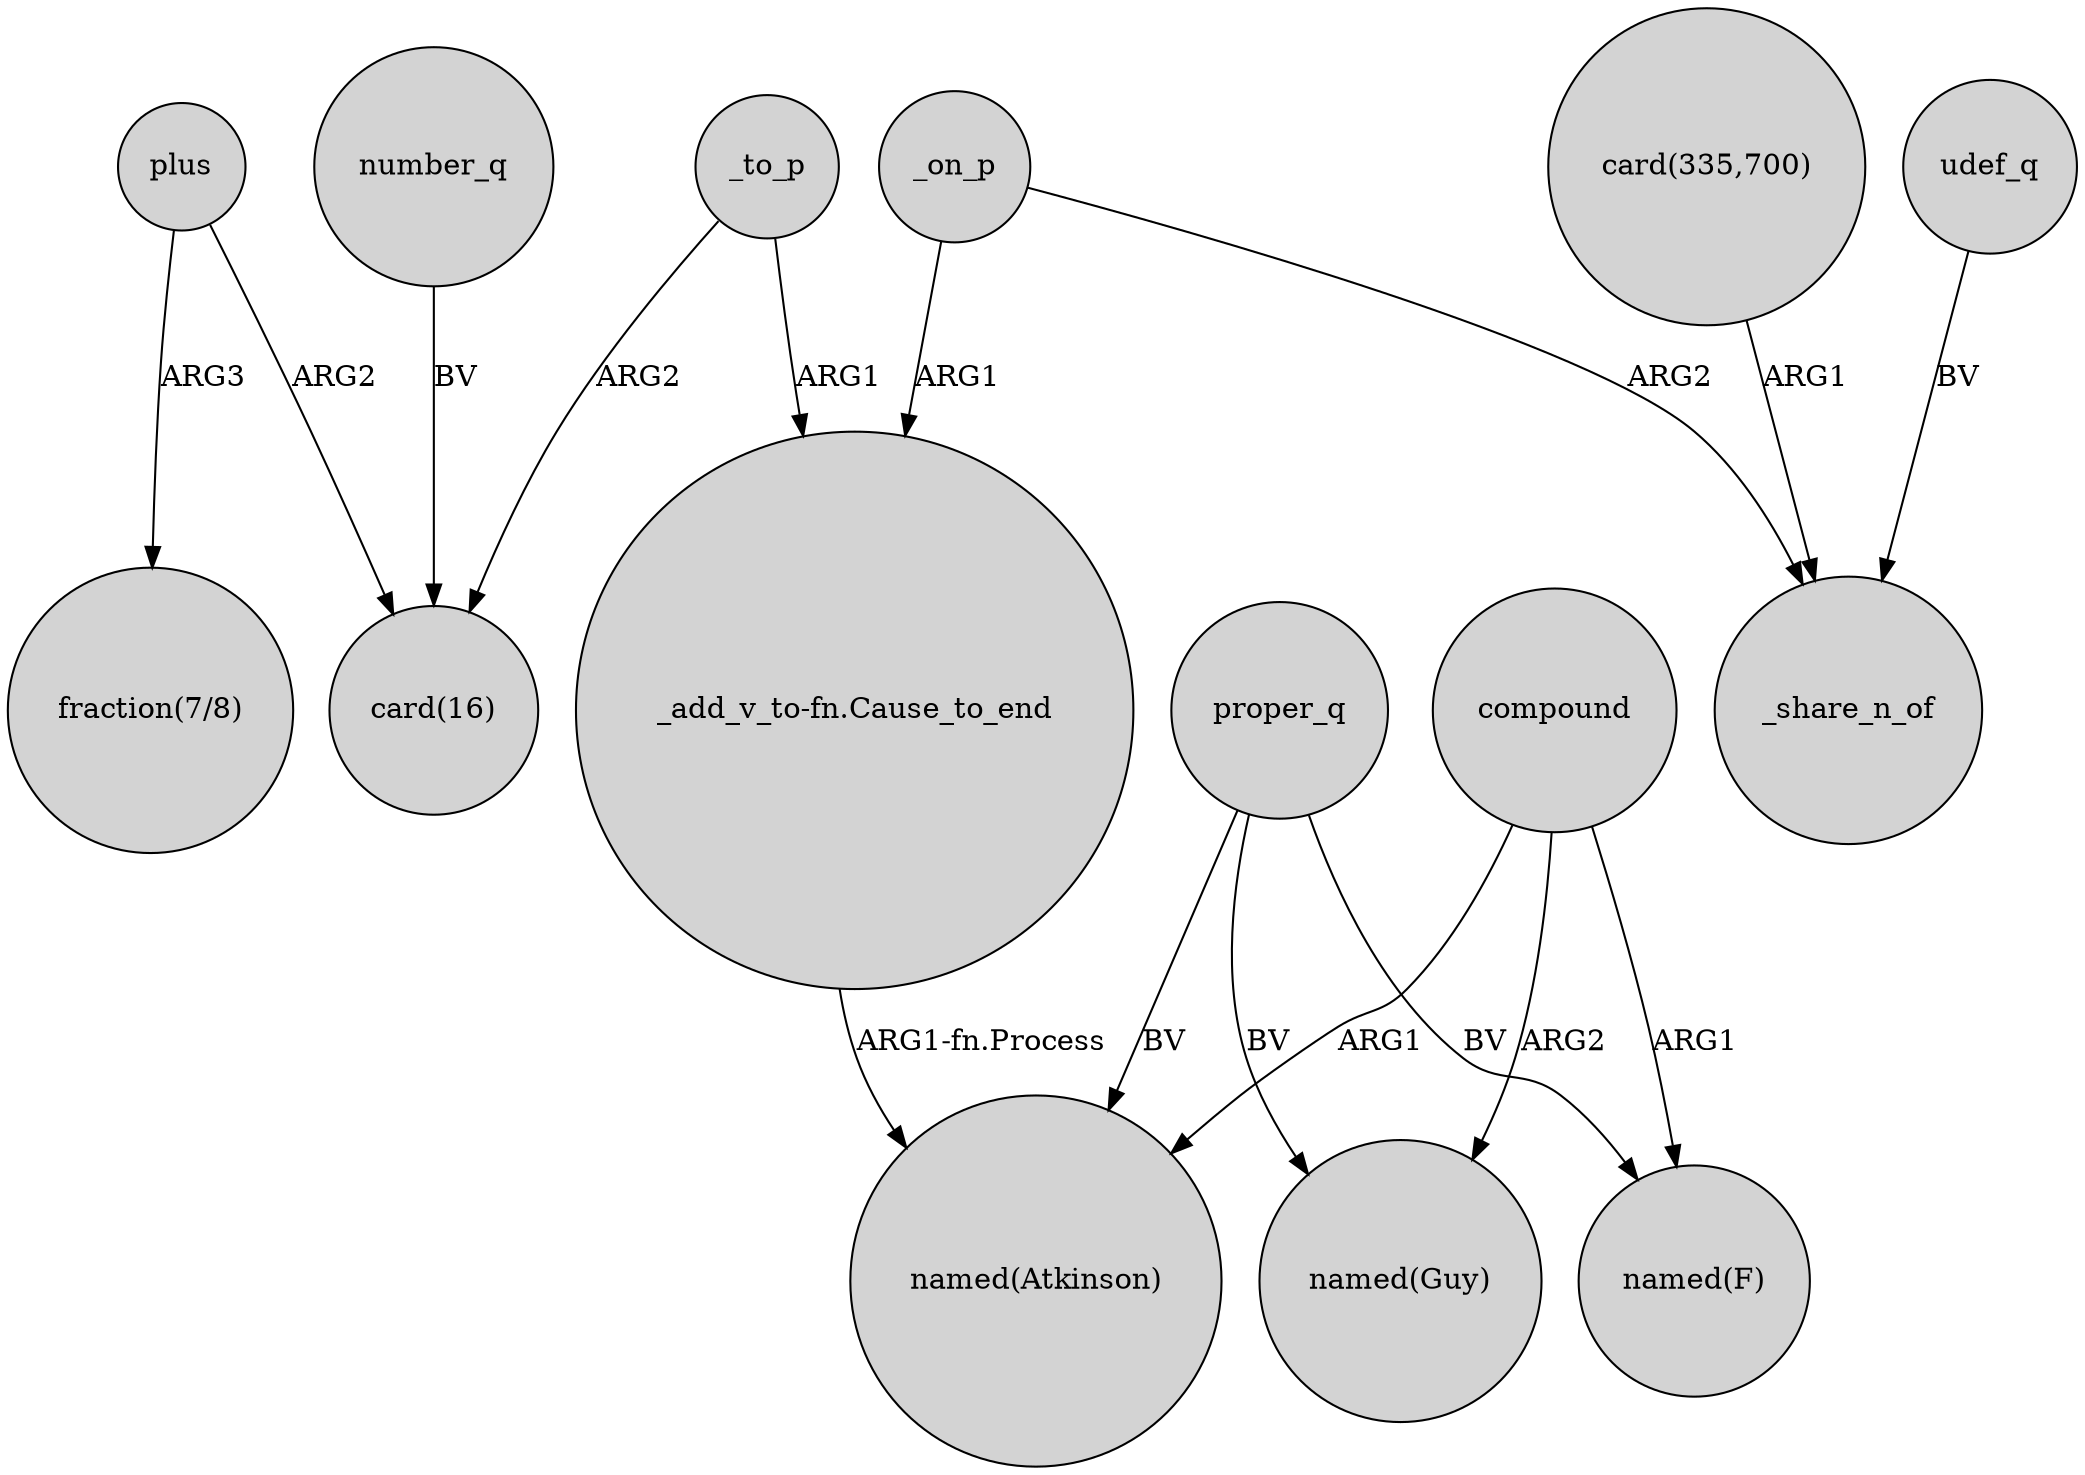 digraph {
	node [shape=circle style=filled]
	plus -> "card(16)" [label=ARG2]
	"card(335,700)" -> _share_n_of [label=ARG1]
	proper_q -> "named(Guy)" [label=BV]
	plus -> "fraction(7/8)" [label=ARG3]
	_to_p -> "_add_v_to-fn.Cause_to_end" [label=ARG1]
	udef_q -> _share_n_of [label=BV]
	compound -> "named(Atkinson)" [label=ARG1]
	_on_p -> "_add_v_to-fn.Cause_to_end" [label=ARG1]
	"_add_v_to-fn.Cause_to_end" -> "named(Atkinson)" [label="ARG1-fn.Process"]
	compound -> "named(F)" [label=ARG1]
	proper_q -> "named(Atkinson)" [label=BV]
	number_q -> "card(16)" [label=BV]
	compound -> "named(Guy)" [label=ARG2]
	proper_q -> "named(F)" [label=BV]
	_on_p -> _share_n_of [label=ARG2]
	_to_p -> "card(16)" [label=ARG2]
}
